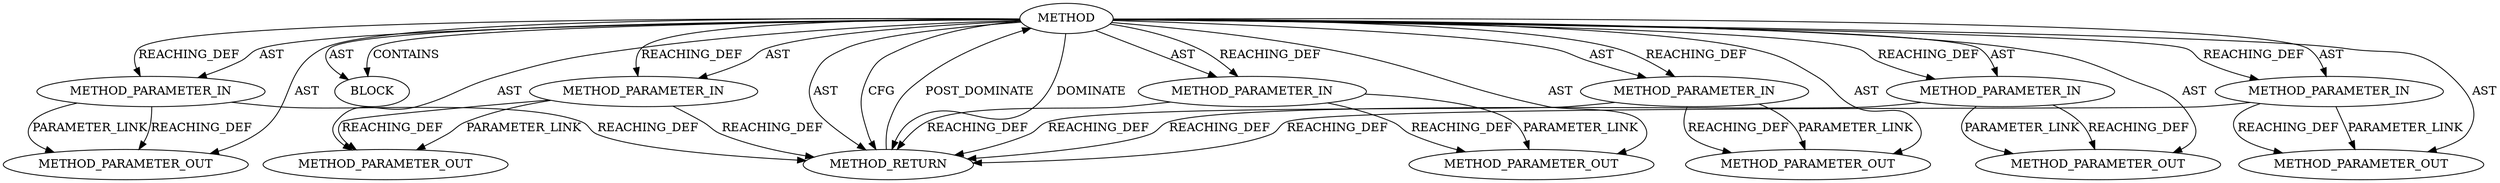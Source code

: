 digraph {
  25837 [label=BLOCK ORDER=1 ARGUMENT_INDEX=1 CODE="<empty>" TYPE_FULL_NAME="ANY"]
  27333 [label=METHOD_PARAMETER_OUT ORDER=4 CODE="p4" IS_VARIADIC=false TYPE_FULL_NAME="ANY" EVALUATION_STRATEGY="BY_VALUE" INDEX=4 NAME="p4"]
  27332 [label=METHOD_PARAMETER_OUT ORDER=3 CODE="p3" IS_VARIADIC=false TYPE_FULL_NAME="ANY" EVALUATION_STRATEGY="BY_VALUE" INDEX=3 NAME="p3"]
  25838 [label=METHOD_RETURN ORDER=2 CODE="RET" TYPE_FULL_NAME="ANY" EVALUATION_STRATEGY="BY_VALUE"]
  25831 [label=METHOD_PARAMETER_IN ORDER=1 CODE="p1" IS_VARIADIC=false TYPE_FULL_NAME="ANY" EVALUATION_STRATEGY="BY_VALUE" INDEX=1 NAME="p1"]
  25833 [label=METHOD_PARAMETER_IN ORDER=3 CODE="p3" IS_VARIADIC=false TYPE_FULL_NAME="ANY" EVALUATION_STRATEGY="BY_VALUE" INDEX=3 NAME="p3"]
  27331 [label=METHOD_PARAMETER_OUT ORDER=2 CODE="p2" IS_VARIADIC=false TYPE_FULL_NAME="ANY" EVALUATION_STRATEGY="BY_VALUE" INDEX=2 NAME="p2"]
  27335 [label=METHOD_PARAMETER_OUT ORDER=6 CODE="p6" IS_VARIADIC=false TYPE_FULL_NAME="ANY" EVALUATION_STRATEGY="BY_VALUE" INDEX=6 NAME="p6"]
  27334 [label=METHOD_PARAMETER_OUT ORDER=5 CODE="p5" IS_VARIADIC=false TYPE_FULL_NAME="ANY" EVALUATION_STRATEGY="BY_VALUE" INDEX=5 NAME="p5"]
  27330 [label=METHOD_PARAMETER_OUT ORDER=1 CODE="p1" IS_VARIADIC=false TYPE_FULL_NAME="ANY" EVALUATION_STRATEGY="BY_VALUE" INDEX=1 NAME="p1"]
  25836 [label=METHOD_PARAMETER_IN ORDER=6 CODE="p6" IS_VARIADIC=false TYPE_FULL_NAME="ANY" EVALUATION_STRATEGY="BY_VALUE" INDEX=6 NAME="p6"]
  25830 [label=METHOD AST_PARENT_TYPE="NAMESPACE_BLOCK" AST_PARENT_FULL_NAME="<global>" ORDER=0 CODE="<empty>" FULL_NAME="tctx->tlsext_ticket_key_cb" IS_EXTERNAL=true FILENAME="<empty>" SIGNATURE="" NAME="tctx->tlsext_ticket_key_cb"]
  25834 [label=METHOD_PARAMETER_IN ORDER=4 CODE="p4" IS_VARIADIC=false TYPE_FULL_NAME="ANY" EVALUATION_STRATEGY="BY_VALUE" INDEX=4 NAME="p4"]
  25835 [label=METHOD_PARAMETER_IN ORDER=5 CODE="p5" IS_VARIADIC=false TYPE_FULL_NAME="ANY" EVALUATION_STRATEGY="BY_VALUE" INDEX=5 NAME="p5"]
  25832 [label=METHOD_PARAMETER_IN ORDER=2 CODE="p2" IS_VARIADIC=false TYPE_FULL_NAME="ANY" EVALUATION_STRATEGY="BY_VALUE" INDEX=2 NAME="p2"]
  25830 -> 25836 [label=AST ]
  25834 -> 27333 [label=REACHING_DEF VARIABLE="p4"]
  25830 -> 25838 [label=AST ]
  25832 -> 25838 [label=REACHING_DEF VARIABLE="p2"]
  25830 -> 25837 [label=AST ]
  25836 -> 25838 [label=REACHING_DEF VARIABLE="p6"]
  25830 -> 25838 [label=CFG ]
  25834 -> 27333 [label=PARAMETER_LINK ]
  25830 -> 25833 [label=REACHING_DEF VARIABLE=""]
  25830 -> 27331 [label=AST ]
  25830 -> 25831 [label=AST ]
  25831 -> 27330 [label=PARAMETER_LINK ]
  25836 -> 27335 [label=REACHING_DEF VARIABLE="p6"]
  25830 -> 27330 [label=AST ]
  25835 -> 27334 [label=PARAMETER_LINK ]
  25830 -> 27333 [label=AST ]
  25830 -> 27334 [label=AST ]
  25838 -> 25830 [label=POST_DOMINATE ]
  25833 -> 27332 [label=PARAMETER_LINK ]
  25830 -> 25832 [label=AST ]
  25830 -> 25835 [label=REACHING_DEF VARIABLE=""]
  25835 -> 25838 [label=REACHING_DEF VARIABLE="p5"]
  25830 -> 25833 [label=AST ]
  25833 -> 25838 [label=REACHING_DEF VARIABLE="p3"]
  25830 -> 25838 [label=DOMINATE ]
  25835 -> 27334 [label=REACHING_DEF VARIABLE="p5"]
  25830 -> 27332 [label=AST ]
  25830 -> 25832 [label=REACHING_DEF VARIABLE=""]
  25830 -> 25834 [label=REACHING_DEF VARIABLE=""]
  25833 -> 27332 [label=REACHING_DEF VARIABLE="p3"]
  25834 -> 25838 [label=REACHING_DEF VARIABLE="p4"]
  25832 -> 27331 [label=PARAMETER_LINK ]
  25831 -> 27330 [label=REACHING_DEF VARIABLE="p1"]
  25830 -> 25836 [label=REACHING_DEF VARIABLE=""]
  25830 -> 25835 [label=AST ]
  25832 -> 27331 [label=REACHING_DEF VARIABLE="p2"]
  25836 -> 27335 [label=PARAMETER_LINK ]
  25830 -> 27335 [label=AST ]
  25830 -> 25834 [label=AST ]
  25830 -> 25831 [label=REACHING_DEF VARIABLE=""]
  25830 -> 25837 [label=CONTAINS ]
  25831 -> 25838 [label=REACHING_DEF VARIABLE="p1"]
}
